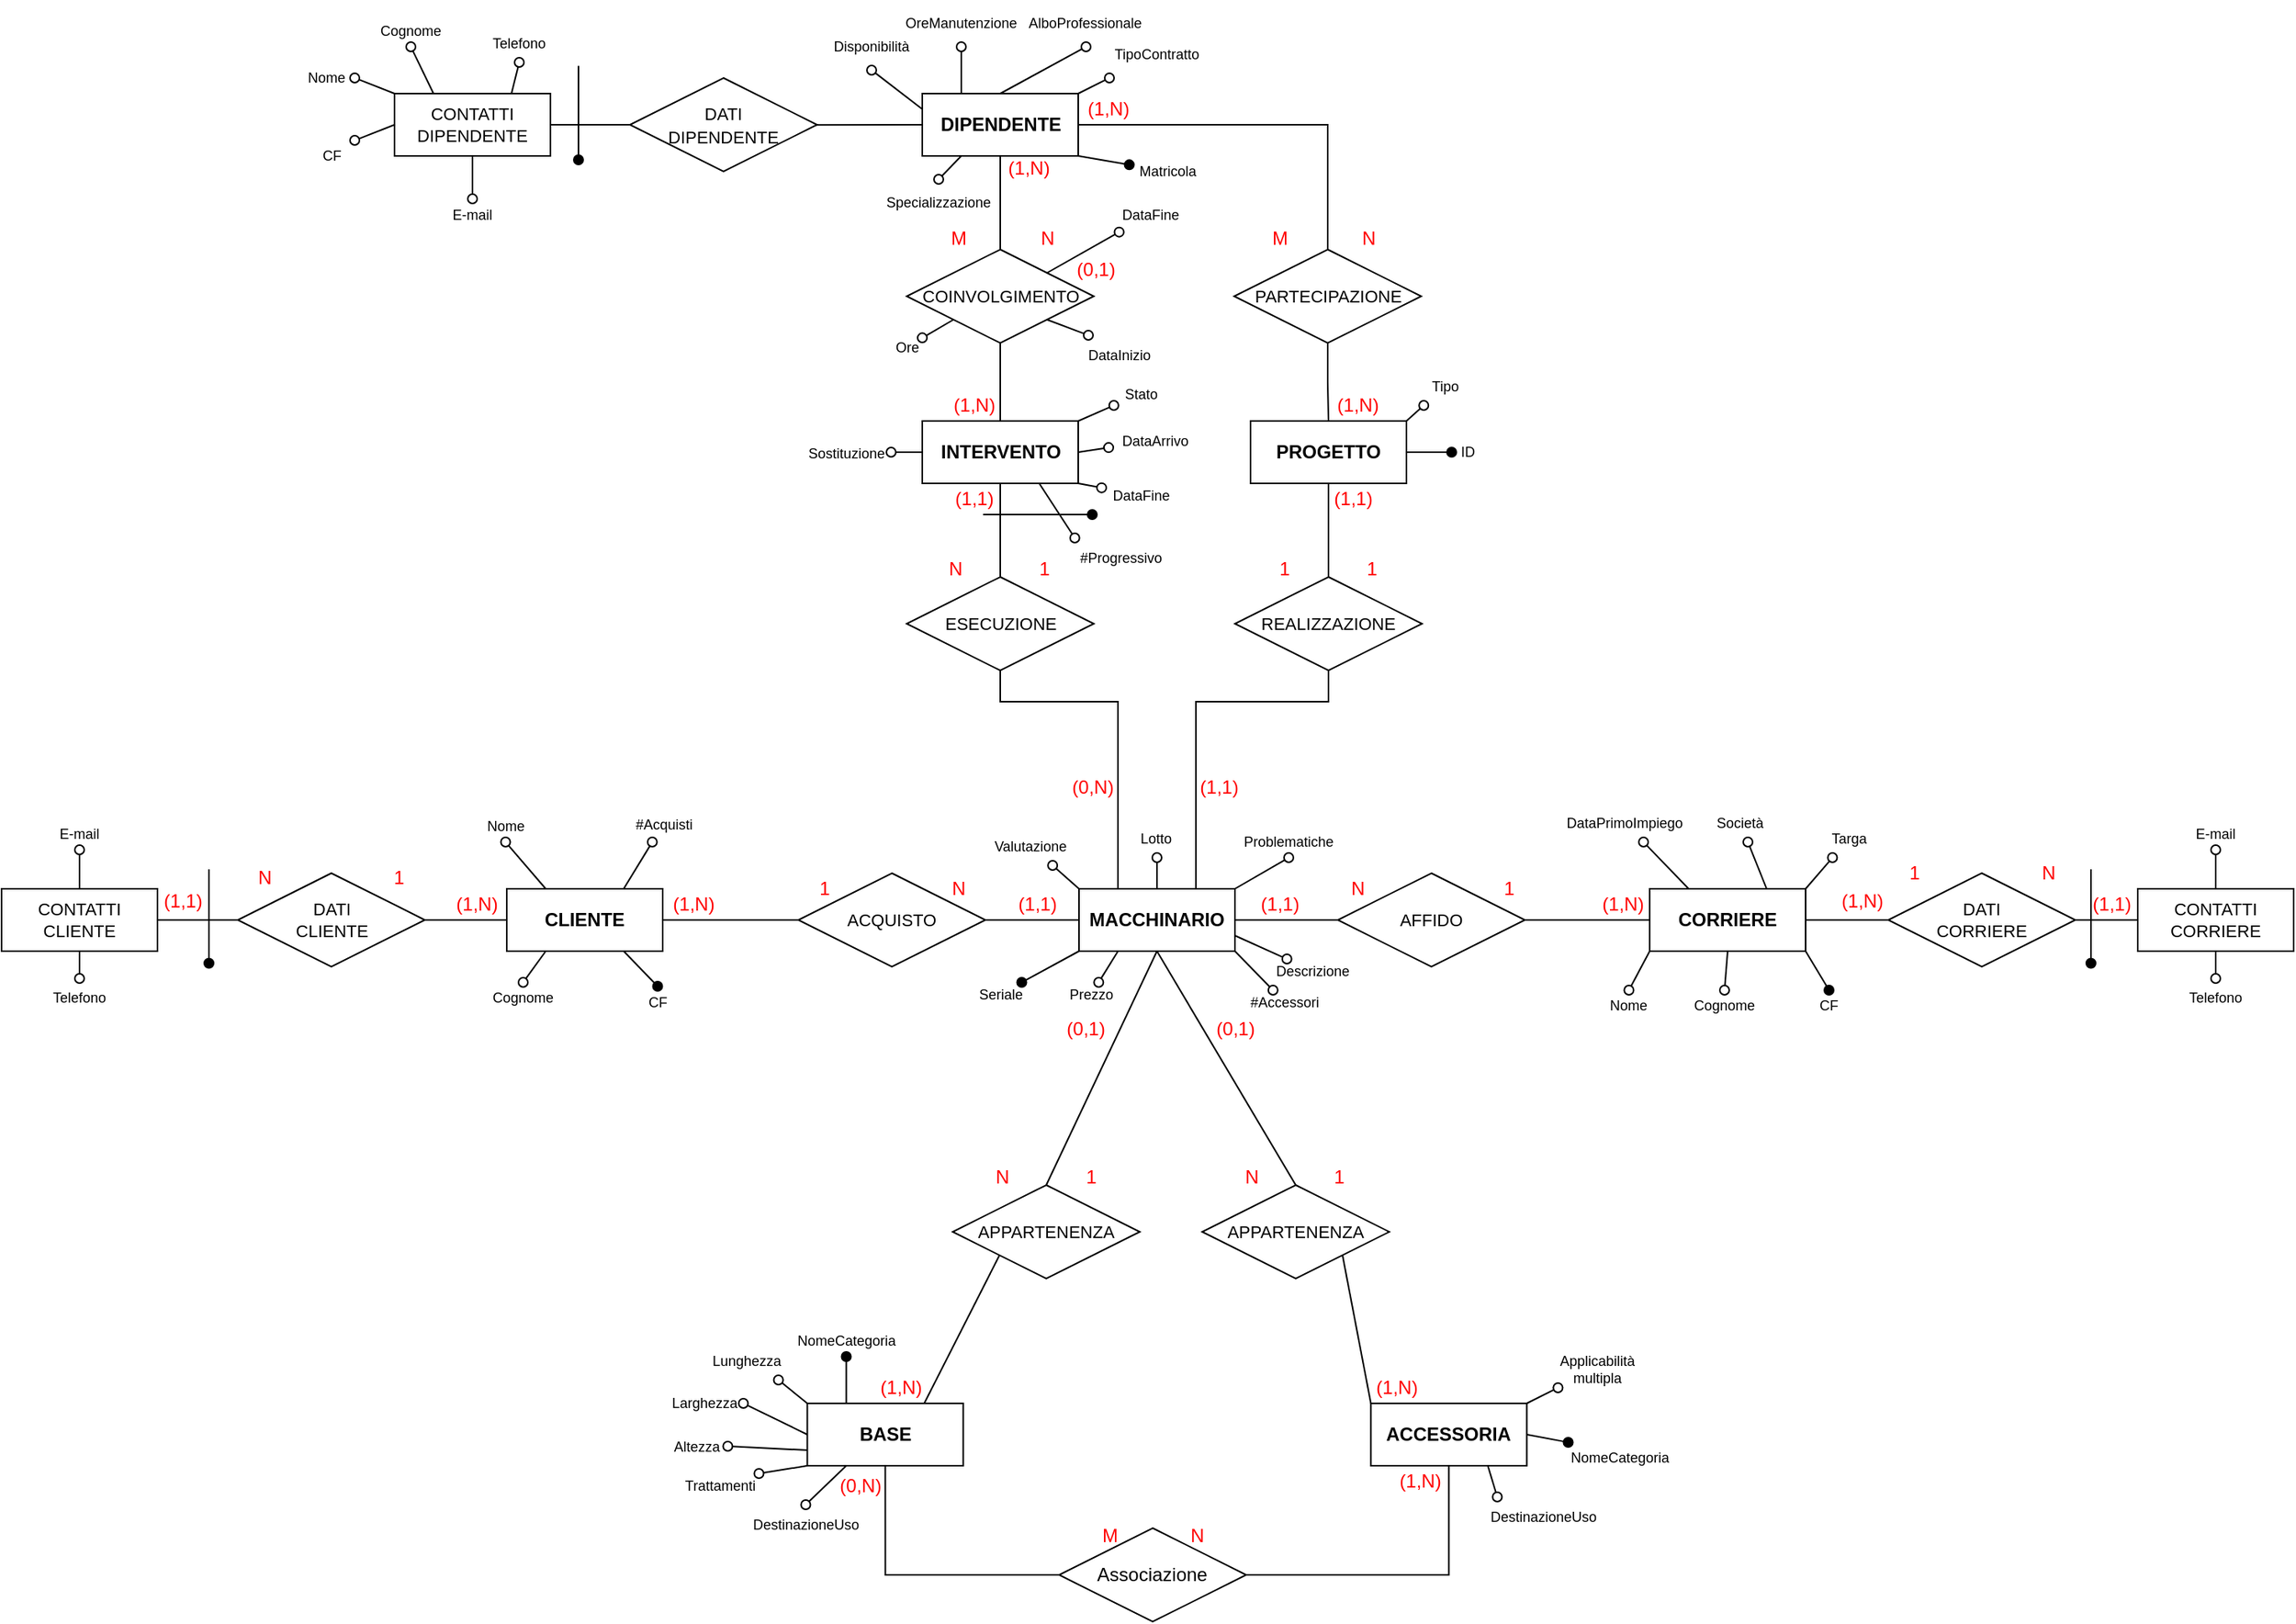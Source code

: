 <mxfile version="15.8.8" type="github"><diagram id="dsJ7s2vMgQMwFVYu8buw" name="Page-1"><mxGraphModel dx="1422" dy="762" grid="1" gridSize="10" guides="1" tooltips="1" connect="1" arrows="1" fold="1" page="1" pageScale="1" pageWidth="827" pageHeight="1169" math="0" shadow="0"><root><mxCell id="0"/><mxCell id="1" parent="0"/><mxCell id="uWJtjKGiHwzr4gWqTYHl-3" style="edgeStyle=orthogonalEdgeStyle;rounded=0;orthogonalLoop=1;jettySize=auto;html=1;exitX=1;exitY=0.5;exitDx=0;exitDy=0;entryX=0;entryY=0.5;entryDx=0;entryDy=0;endArrow=none;endFill=0;" parent="1" source="gx2fqg2UMWbFpVax5CwM-1" target="gx2fqg2UMWbFpVax5CwM-11" edge="1"><mxGeometry relative="1" as="geometry"/></mxCell><mxCell id="jzE8oIi-crpwVp-MOxEN-11" style="rounded=0;orthogonalLoop=1;jettySize=auto;html=1;exitX=0.75;exitY=0;exitDx=0;exitDy=0;fontColor=#000000;endArrow=oval;endFill=0;" parent="1" source="gx2fqg2UMWbFpVax5CwM-1" target="jzE8oIi-crpwVp-MOxEN-12" edge="1"><mxGeometry relative="1" as="geometry"><mxPoint x="463.952" y="650" as="targetPoint"/></mxGeometry></mxCell><mxCell id="VWWuzck4U35PcZzD3d7Q-43" style="edgeStyle=none;rounded=0;orthogonalLoop=1;jettySize=auto;html=1;exitX=0;exitY=0.5;exitDx=0;exitDy=0;entryX=1;entryY=0.5;entryDx=0;entryDy=0;fontSize=11;endArrow=none;endFill=0;" parent="1" source="gx2fqg2UMWbFpVax5CwM-1" target="VWWuzck4U35PcZzD3d7Q-42" edge="1"><mxGeometry relative="1" as="geometry"/></mxCell><mxCell id="VWWuzck4U35PcZzD3d7Q-49" style="edgeStyle=none;rounded=0;orthogonalLoop=1;jettySize=auto;html=1;exitX=0.25;exitY=0;exitDx=0;exitDy=0;entryX=0.5;entryY=1;entryDx=0;entryDy=0;fontSize=11;endArrow=oval;endFill=0;" parent="1" source="gx2fqg2UMWbFpVax5CwM-1" target="jzE8oIi-crpwVp-MOxEN-34" edge="1"><mxGeometry relative="1" as="geometry"/></mxCell><mxCell id="VWWuzck4U35PcZzD3d7Q-50" style="edgeStyle=none;rounded=0;orthogonalLoop=1;jettySize=auto;html=1;exitX=0.25;exitY=1;exitDx=0;exitDy=0;entryX=0.5;entryY=0;entryDx=0;entryDy=0;fontSize=11;endArrow=oval;endFill=0;" parent="1" source="gx2fqg2UMWbFpVax5CwM-1" target="jzE8oIi-crpwVp-MOxEN-37" edge="1"><mxGeometry relative="1" as="geometry"/></mxCell><mxCell id="VWWuzck4U35PcZzD3d7Q-51" style="edgeStyle=none;rounded=0;orthogonalLoop=1;jettySize=auto;html=1;exitX=0.75;exitY=1;exitDx=0;exitDy=0;entryX=0.5;entryY=0;entryDx=0;entryDy=0;fontSize=11;endArrow=oval;endFill=1;" parent="1" source="gx2fqg2UMWbFpVax5CwM-1" target="jzE8oIi-crpwVp-MOxEN-38" edge="1"><mxGeometry relative="1" as="geometry"/></mxCell><mxCell id="gx2fqg2UMWbFpVax5CwM-1" value="&lt;b&gt;CLIENTE&lt;/b&gt;" style="whiteSpace=wrap;html=1;align=center;fontColor=#000000;" parent="1" vertex="1"><mxGeometry x="414" y="690" width="100" height="40" as="geometry"/></mxCell><mxCell id="uWJtjKGiHwzr4gWqTYHl-6" style="edgeStyle=orthogonalEdgeStyle;rounded=0;orthogonalLoop=1;jettySize=auto;html=1;exitX=1;exitY=0.5;exitDx=0;exitDy=0;entryX=0;entryY=0.5;entryDx=0;entryDy=0;endArrow=none;endFill=0;" parent="1" source="gx2fqg2UMWbFpVax5CwM-2" target="gx2fqg2UMWbFpVax5CwM-18" edge="1"><mxGeometry relative="1" as="geometry"/></mxCell><mxCell id="uWJtjKGiHwzr4gWqTYHl-18" style="edgeStyle=orthogonalEdgeStyle;rounded=0;orthogonalLoop=1;jettySize=auto;html=1;exitX=0.25;exitY=0;exitDx=0;exitDy=0;entryX=0.5;entryY=1;entryDx=0;entryDy=0;endArrow=none;endFill=0;" parent="1" source="gx2fqg2UMWbFpVax5CwM-2" target="FtTrVJw0tq06EMOVsZJ_-155" edge="1"><mxGeometry relative="1" as="geometry"><Array as="points"><mxPoint x="806" y="570"/><mxPoint x="731" y="570"/></Array></mxGeometry></mxCell><mxCell id="uWJtjKGiHwzr4gWqTYHl-19" style="edgeStyle=orthogonalEdgeStyle;rounded=0;orthogonalLoop=1;jettySize=auto;html=1;exitX=0.75;exitY=0;exitDx=0;exitDy=0;entryX=0.5;entryY=1;entryDx=0;entryDy=0;endArrow=none;endFill=0;" parent="1" source="gx2fqg2UMWbFpVax5CwM-2" target="FtTrVJw0tq06EMOVsZJ_-159" edge="1"><mxGeometry relative="1" as="geometry"><Array as="points"><mxPoint x="856" y="570"/><mxPoint x="941" y="570"/></Array></mxGeometry></mxCell><mxCell id="uWJtjKGiHwzr4gWqTYHl-37" style="rounded=0;orthogonalLoop=1;jettySize=auto;html=1;exitX=1;exitY=0;exitDx=0;exitDy=0;fontSize=11;endArrow=oval;endFill=0;entryX=0.5;entryY=1;entryDx=0;entryDy=0;" parent="1" source="gx2fqg2UMWbFpVax5CwM-2" target="uWJtjKGiHwzr4gWqTYHl-38" edge="1"><mxGeometry relative="1" as="geometry"><mxPoint x="910" y="650" as="targetPoint"/></mxGeometry></mxCell><mxCell id="uWJtjKGiHwzr4gWqTYHl-89" style="edgeStyle=none;rounded=0;orthogonalLoop=1;jettySize=auto;html=1;exitX=0;exitY=0;exitDx=0;exitDy=0;fontSize=9;endArrow=oval;endFill=0;" parent="1" source="gx2fqg2UMWbFpVax5CwM-2" target="uWJtjKGiHwzr4gWqTYHl-90" edge="1"><mxGeometry relative="1" as="geometry"><mxPoint x="760" y="660" as="targetPoint"/></mxGeometry></mxCell><mxCell id="uWJtjKGiHwzr4gWqTYHl-91" style="edgeStyle=none;rounded=0;orthogonalLoop=1;jettySize=auto;html=1;exitX=0;exitY=1;exitDx=0;exitDy=0;fontSize=9;endArrow=oval;endFill=1;" parent="1" source="gx2fqg2UMWbFpVax5CwM-2" target="uWJtjKGiHwzr4gWqTYHl-92" edge="1"><mxGeometry relative="1" as="geometry"><mxPoint x="750" y="730" as="targetPoint"/></mxGeometry></mxCell><mxCell id="uWJtjKGiHwzr4gWqTYHl-93" style="edgeStyle=none;rounded=0;orthogonalLoop=1;jettySize=auto;html=1;exitX=0.25;exitY=1;exitDx=0;exitDy=0;fontSize=9;endArrow=oval;endFill=0;" parent="1" source="gx2fqg2UMWbFpVax5CwM-2" target="uWJtjKGiHwzr4gWqTYHl-94" edge="1"><mxGeometry relative="1" as="geometry"><mxPoint x="770" y="760" as="targetPoint"/></mxGeometry></mxCell><mxCell id="uWJtjKGiHwzr4gWqTYHl-95" style="edgeStyle=none;rounded=0;orthogonalLoop=1;jettySize=auto;html=1;exitX=1;exitY=1;exitDx=0;exitDy=0;fontSize=9;endArrow=oval;endFill=0;" parent="1" source="gx2fqg2UMWbFpVax5CwM-2" target="uWJtjKGiHwzr4gWqTYHl-96" edge="1"><mxGeometry relative="1" as="geometry"><mxPoint x="880" y="760" as="targetPoint"/></mxGeometry></mxCell><mxCell id="uWJtjKGiHwzr4gWqTYHl-97" style="edgeStyle=none;rounded=0;orthogonalLoop=1;jettySize=auto;html=1;exitX=1;exitY=0.75;exitDx=0;exitDy=0;fontSize=9;endArrow=oval;endFill=0;" parent="1" source="gx2fqg2UMWbFpVax5CwM-2" target="uWJtjKGiHwzr4gWqTYHl-98" edge="1"><mxGeometry relative="1" as="geometry"><mxPoint x="910" y="750" as="targetPoint"/></mxGeometry></mxCell><mxCell id="uWJtjKGiHwzr4gWqTYHl-115" style="edgeStyle=none;rounded=0;orthogonalLoop=1;jettySize=auto;html=1;exitX=0.5;exitY=0;exitDx=0;exitDy=0;fontSize=9;endArrow=oval;endFill=0;" parent="1" source="gx2fqg2UMWbFpVax5CwM-2" target="uWJtjKGiHwzr4gWqTYHl-116" edge="1"><mxGeometry relative="1" as="geometry"><mxPoint x="831.111" y="660" as="targetPoint"/></mxGeometry></mxCell><mxCell id="gx2fqg2UMWbFpVax5CwM-2" value="&lt;b&gt;MACCHINARIO&lt;/b&gt;" style="whiteSpace=wrap;html=1;align=center;" parent="1" vertex="1"><mxGeometry x="781" y="690" width="100" height="40" as="geometry"/></mxCell><mxCell id="uWJtjKGiHwzr4gWqTYHl-85" style="edgeStyle=none;rounded=0;orthogonalLoop=1;jettySize=auto;html=1;exitX=1;exitY=0;exitDx=0;exitDy=0;fontSize=9;endArrow=oval;endFill=0;" parent="1" source="gx2fqg2UMWbFpVax5CwM-5" target="uWJtjKGiHwzr4gWqTYHl-86" edge="1"><mxGeometry relative="1" as="geometry"><mxPoint x="1020" y="380.0" as="targetPoint"/></mxGeometry></mxCell><mxCell id="uWJtjKGiHwzr4gWqTYHl-87" style="edgeStyle=none;rounded=0;orthogonalLoop=1;jettySize=auto;html=1;exitX=1;exitY=0.5;exitDx=0;exitDy=0;fontSize=9;endArrow=oval;endFill=1;" parent="1" source="gx2fqg2UMWbFpVax5CwM-5" target="uWJtjKGiHwzr4gWqTYHl-88" edge="1"><mxGeometry relative="1" as="geometry"><mxPoint x="1020" y="409.944" as="targetPoint"/></mxGeometry></mxCell><mxCell id="gx2fqg2UMWbFpVax5CwM-5" value="&lt;b&gt;PROGETTO&lt;/b&gt;" style="whiteSpace=wrap;html=1;align=center;" parent="1" vertex="1"><mxGeometry x="891" y="390" width="100" height="40" as="geometry"/></mxCell><mxCell id="uWJtjKGiHwzr4gWqTYHl-26" style="edgeStyle=orthogonalEdgeStyle;rounded=0;orthogonalLoop=1;jettySize=auto;html=1;exitX=0.5;exitY=1;exitDx=0;exitDy=0;entryX=0.5;entryY=0;entryDx=0;entryDy=0;endArrow=none;endFill=0;" parent="1" source="gx2fqg2UMWbFpVax5CwM-6" target="FtTrVJw0tq06EMOVsZJ_-156" edge="1"><mxGeometry relative="1" as="geometry"/></mxCell><mxCell id="uWJtjKGiHwzr4gWqTYHl-31" style="edgeStyle=orthogonalEdgeStyle;rounded=0;orthogonalLoop=1;jettySize=auto;html=1;exitX=1;exitY=0.5;exitDx=0;exitDy=0;endArrow=none;endFill=0;" parent="1" source="gx2fqg2UMWbFpVax5CwM-6" target="gx2fqg2UMWbFpVax5CwM-17" edge="1"><mxGeometry relative="1" as="geometry"/></mxCell><mxCell id="uWJtjKGiHwzr4gWqTYHl-66" style="edgeStyle=none;rounded=0;orthogonalLoop=1;jettySize=auto;html=1;exitX=1;exitY=0;exitDx=0;exitDy=0;fontSize=9;endArrow=oval;endFill=0;" parent="1" source="gx2fqg2UMWbFpVax5CwM-6" target="uWJtjKGiHwzr4gWqTYHl-67" edge="1"><mxGeometry relative="1" as="geometry"><mxPoint x="810" y="160" as="targetPoint"/></mxGeometry></mxCell><mxCell id="rHscnQnr_pqCsqy7i4I7-1" style="rounded=0;orthogonalLoop=1;jettySize=auto;html=1;exitX=1;exitY=1;exitDx=0;exitDy=0;endArrow=oval;endFill=1;" parent="1" source="gx2fqg2UMWbFpVax5CwM-6" edge="1"><mxGeometry relative="1" as="geometry"><mxPoint x="770.75" y="215" as="targetPoint"/></mxGeometry></mxCell><mxCell id="rHscnQnr_pqCsqy7i4I7-5" style="rounded=0;sketch=0;orthogonalLoop=1;jettySize=auto;html=1;exitX=1;exitY=1;exitDx=0;exitDy=0;fontSize=9;endArrow=oval;endFill=1;" parent="1" source="gx2fqg2UMWbFpVax5CwM-6" target="rHscnQnr_pqCsqy7i4I7-6" edge="1"><mxGeometry relative="1" as="geometry"><mxPoint x="800" y="230" as="targetPoint"/></mxGeometry></mxCell><mxCell id="VWWuzck4U35PcZzD3d7Q-1" style="rounded=0;orthogonalLoop=1;jettySize=auto;html=1;exitX=0.5;exitY=0;exitDx=0;exitDy=0;entryX=0.5;entryY=1;entryDx=0;entryDy=0;endArrow=oval;endFill=0;" parent="1" source="gx2fqg2UMWbFpVax5CwM-6" target="uWJtjKGiHwzr4gWqTYHl-46" edge="1"><mxGeometry relative="1" as="geometry"/></mxCell><mxCell id="VWWuzck4U35PcZzD3d7Q-2" style="edgeStyle=none;rounded=0;orthogonalLoop=1;jettySize=auto;html=1;exitX=0.25;exitY=0;exitDx=0;exitDy=0;entryX=0.5;entryY=1;entryDx=0;entryDy=0;endArrow=oval;endFill=0;" parent="1" source="gx2fqg2UMWbFpVax5CwM-6" target="uWJtjKGiHwzr4gWqTYHl-44" edge="1"><mxGeometry relative="1" as="geometry"/></mxCell><mxCell id="VWWuzck4U35PcZzD3d7Q-3" style="edgeStyle=none;rounded=0;orthogonalLoop=1;jettySize=auto;html=1;exitX=0;exitY=0.25;exitDx=0;exitDy=0;entryX=0.5;entryY=1;entryDx=0;entryDy=0;endArrow=oval;endFill=0;" parent="1" source="gx2fqg2UMWbFpVax5CwM-6" target="uWJtjKGiHwzr4gWqTYHl-40" edge="1"><mxGeometry relative="1" as="geometry"/></mxCell><mxCell id="VWWuzck4U35PcZzD3d7Q-6" style="edgeStyle=none;rounded=0;orthogonalLoop=1;jettySize=auto;html=1;exitX=0;exitY=0.5;exitDx=0;exitDy=0;entryX=0.975;entryY=0.503;entryDx=0;entryDy=0;entryPerimeter=0;fontSize=11;endArrow=none;endFill=0;" parent="1" source="gx2fqg2UMWbFpVax5CwM-6" target="VWWuzck4U35PcZzD3d7Q-5" edge="1"><mxGeometry relative="1" as="geometry"/></mxCell><mxCell id="VWWuzck4U35PcZzD3d7Q-8" style="edgeStyle=none;rounded=0;orthogonalLoop=1;jettySize=auto;html=1;exitX=0.25;exitY=1;exitDx=0;exitDy=0;entryX=0.5;entryY=0;entryDx=0;entryDy=0;fontSize=11;endArrow=oval;endFill=0;" parent="1" source="gx2fqg2UMWbFpVax5CwM-6" target="uWJtjKGiHwzr4gWqTYHl-48" edge="1"><mxGeometry relative="1" as="geometry"/></mxCell><mxCell id="gx2fqg2UMWbFpVax5CwM-6" value="&lt;b&gt;DIPENDENTE&lt;/b&gt;" style="whiteSpace=wrap;html=1;align=center;" parent="1" vertex="1"><mxGeometry x="680.5" y="180" width="100" height="40" as="geometry"/></mxCell><mxCell id="uWJtjKGiHwzr4gWqTYHl-77" style="edgeStyle=none;rounded=0;orthogonalLoop=1;jettySize=auto;html=1;exitX=0.75;exitY=1;exitDx=0;exitDy=0;fontSize=9;endArrow=oval;endFill=0;entryX=0;entryY=0;entryDx=0;entryDy=0;" parent="1" source="gx2fqg2UMWbFpVax5CwM-9" target="uWJtjKGiHwzr4gWqTYHl-78" edge="1"><mxGeometry relative="1" as="geometry"><mxPoint x="770" y="460" as="targetPoint"/></mxGeometry></mxCell><mxCell id="uWJtjKGiHwzr4gWqTYHl-79" style="edgeStyle=none;rounded=0;orthogonalLoop=1;jettySize=auto;html=1;exitX=1;exitY=0;exitDx=0;exitDy=0;fontSize=9;endArrow=oval;endFill=0;" parent="1" source="gx2fqg2UMWbFpVax5CwM-9" target="uWJtjKGiHwzr4gWqTYHl-80" edge="1"><mxGeometry relative="1" as="geometry"><mxPoint x="820" y="380.0" as="targetPoint"/></mxGeometry></mxCell><mxCell id="uWJtjKGiHwzr4gWqTYHl-81" style="edgeStyle=none;rounded=0;orthogonalLoop=1;jettySize=auto;html=1;exitX=1;exitY=0.5;exitDx=0;exitDy=0;fontSize=9;endArrow=oval;endFill=0;" parent="1" source="gx2fqg2UMWbFpVax5CwM-9" target="uWJtjKGiHwzr4gWqTYHl-82" edge="1"><mxGeometry relative="1" as="geometry"><mxPoint x="800" y="409.944" as="targetPoint"/></mxGeometry></mxCell><mxCell id="uWJtjKGiHwzr4gWqTYHl-83" style="edgeStyle=none;rounded=0;orthogonalLoop=1;jettySize=auto;html=1;exitX=1;exitY=1;exitDx=0;exitDy=0;fontSize=9;endArrow=oval;endFill=0;" parent="1" source="gx2fqg2UMWbFpVax5CwM-9" target="uWJtjKGiHwzr4gWqTYHl-84" edge="1"><mxGeometry relative="1" as="geometry"><mxPoint x="800" y="440.0" as="targetPoint"/></mxGeometry></mxCell><mxCell id="izS-Pc84o4L70vQIA0t2-1" style="edgeStyle=orthogonalEdgeStyle;rounded=0;orthogonalLoop=1;jettySize=auto;html=1;exitX=0;exitY=0.5;exitDx=0;exitDy=0;endArrow=oval;endFill=0;entryX=1;entryY=0.5;entryDx=0;entryDy=0;" parent="1" source="gx2fqg2UMWbFpVax5CwM-9" target="izS-Pc84o4L70vQIA0t2-4" edge="1"><mxGeometry relative="1" as="geometry"><mxPoint x="630" y="395" as="targetPoint"/></mxGeometry></mxCell><mxCell id="gx2fqg2UMWbFpVax5CwM-9" value="&lt;b&gt;INTERVENTO&lt;/b&gt;" style="whiteSpace=wrap;html=1;align=center;" parent="1" vertex="1"><mxGeometry x="680.5" y="390" width="100" height="40" as="geometry"/></mxCell><mxCell id="jzE8oIi-crpwVp-MOxEN-13" style="edgeStyle=none;rounded=0;orthogonalLoop=1;jettySize=auto;html=1;exitX=0.25;exitY=0;exitDx=0;exitDy=0;fontSize=9;fontColor=#000000;endArrow=oval;endFill=0;" parent="1" source="gx2fqg2UMWbFpVax5CwM-10" target="jzE8oIi-crpwVp-MOxEN-31" edge="1"><mxGeometry relative="1" as="geometry"><mxPoint x="1171.944" y="650" as="targetPoint"/></mxGeometry></mxCell><mxCell id="jzE8oIi-crpwVp-MOxEN-14" style="edgeStyle=none;rounded=0;orthogonalLoop=1;jettySize=auto;html=1;exitX=0.75;exitY=0;exitDx=0;exitDy=0;fontSize=9;fontColor=#000000;endArrow=oval;endFill=0;" parent="1" source="gx2fqg2UMWbFpVax5CwM-10" target="jzE8oIi-crpwVp-MOxEN-32" edge="1"><mxGeometry relative="1" as="geometry"><mxPoint x="1240" y="660" as="targetPoint"/></mxGeometry></mxCell><mxCell id="jzE8oIi-crpwVp-MOxEN-15" style="edgeStyle=none;rounded=0;orthogonalLoop=1;jettySize=auto;html=1;exitX=1;exitY=0;exitDx=0;exitDy=0;fontSize=9;fontColor=#000000;endArrow=oval;endFill=0;" parent="1" source="gx2fqg2UMWbFpVax5CwM-10" target="jzE8oIi-crpwVp-MOxEN-33" edge="1"><mxGeometry relative="1" as="geometry"><mxPoint x="1280" y="670" as="targetPoint"/></mxGeometry></mxCell><mxCell id="VWWuzck4U35PcZzD3d7Q-80" style="edgeStyle=none;rounded=0;orthogonalLoop=1;jettySize=auto;html=1;exitX=1;exitY=0.5;exitDx=0;exitDy=0;entryX=0;entryY=0.5;entryDx=0;entryDy=0;fontSize=11;endArrow=none;endFill=0;" parent="1" source="gx2fqg2UMWbFpVax5CwM-10" target="VWWuzck4U35PcZzD3d7Q-70" edge="1"><mxGeometry relative="1" as="geometry"/></mxCell><mxCell id="VWWuzck4U35PcZzD3d7Q-81" style="edgeStyle=none;rounded=0;orthogonalLoop=1;jettySize=auto;html=1;exitX=1;exitY=1;exitDx=0;exitDy=0;entryX=0.5;entryY=0;entryDx=0;entryDy=0;fontSize=11;endArrow=oval;endFill=1;" parent="1" source="gx2fqg2UMWbFpVax5CwM-10" target="jzE8oIi-crpwVp-MOxEN-41" edge="1"><mxGeometry relative="1" as="geometry"/></mxCell><mxCell id="VWWuzck4U35PcZzD3d7Q-82" style="edgeStyle=none;rounded=0;orthogonalLoop=1;jettySize=auto;html=1;exitX=0.5;exitY=1;exitDx=0;exitDy=0;entryX=0.5;entryY=0;entryDx=0;entryDy=0;fontSize=11;endArrow=oval;endFill=0;" parent="1" source="gx2fqg2UMWbFpVax5CwM-10" target="jzE8oIi-crpwVp-MOxEN-40" edge="1"><mxGeometry relative="1" as="geometry"/></mxCell><mxCell id="VWWuzck4U35PcZzD3d7Q-83" style="edgeStyle=none;rounded=0;orthogonalLoop=1;jettySize=auto;html=1;exitX=0;exitY=1;exitDx=0;exitDy=0;entryX=0.5;entryY=0;entryDx=0;entryDy=0;fontSize=11;endArrow=oval;endFill=0;" parent="1" source="gx2fqg2UMWbFpVax5CwM-10" target="jzE8oIi-crpwVp-MOxEN-39" edge="1"><mxGeometry relative="1" as="geometry"/></mxCell><mxCell id="gx2fqg2UMWbFpVax5CwM-10" value="&lt;b&gt;CORRIERE&lt;/b&gt;" style="whiteSpace=wrap;html=1;align=center;fontColor=#000000;" parent="1" vertex="1"><mxGeometry x="1147" y="690" width="100" height="40" as="geometry"/></mxCell><mxCell id="uWJtjKGiHwzr4gWqTYHl-4" style="edgeStyle=orthogonalEdgeStyle;rounded=0;orthogonalLoop=1;jettySize=auto;html=1;exitX=1;exitY=0.5;exitDx=0;exitDy=0;endArrow=none;endFill=0;" parent="1" source="gx2fqg2UMWbFpVax5CwM-11" target="gx2fqg2UMWbFpVax5CwM-2" edge="1"><mxGeometry relative="1" as="geometry"/></mxCell><mxCell id="gx2fqg2UMWbFpVax5CwM-11" value="&lt;font style=&quot;font-size: 11px&quot;&gt;ACQUISTO&lt;/font&gt;" style="shape=rhombus;perimeter=rhombusPerimeter;whiteSpace=wrap;html=1;align=center;" parent="1" vertex="1"><mxGeometry x="601" y="680" width="120" height="60" as="geometry"/></mxCell><mxCell id="VWWuzck4U35PcZzD3d7Q-25" style="edgeStyle=none;rounded=0;orthogonalLoop=1;jettySize=auto;html=1;exitX=0.5;exitY=0;exitDx=0;exitDy=0;entryX=0.5;entryY=1;entryDx=0;entryDy=0;fontSize=11;endArrow=none;endFill=0;" parent="1" source="gx2fqg2UMWbFpVax5CwM-14" target="gx2fqg2UMWbFpVax5CwM-2" edge="1"><mxGeometry relative="1" as="geometry"/></mxCell><mxCell id="gx2fqg2UMWbFpVax5CwM-14" value="&lt;font style=&quot;font-size: 11px&quot;&gt;APPARTENENZA&lt;/font&gt;" style="shape=rhombus;perimeter=rhombusPerimeter;whiteSpace=wrap;html=1;align=center;" parent="1" vertex="1"><mxGeometry x="700" y="880" width="120" height="60" as="geometry"/></mxCell><mxCell id="uWJtjKGiHwzr4gWqTYHl-30" style="edgeStyle=orthogonalEdgeStyle;rounded=0;orthogonalLoop=1;jettySize=auto;html=1;exitX=0.5;exitY=1;exitDx=0;exitDy=0;entryX=0.5;entryY=0;entryDx=0;entryDy=0;endArrow=none;endFill=0;" parent="1" source="gx2fqg2UMWbFpVax5CwM-17" target="gx2fqg2UMWbFpVax5CwM-5" edge="1"><mxGeometry relative="1" as="geometry"/></mxCell><mxCell id="gx2fqg2UMWbFpVax5CwM-17" value="&lt;font style=&quot;font-size: 11px&quot;&gt;PARTECIPAZIONE&lt;/font&gt;" style="shape=rhombus;perimeter=rhombusPerimeter;whiteSpace=wrap;html=1;align=center;" parent="1" vertex="1"><mxGeometry x="880.5" y="280" width="120" height="60" as="geometry"/></mxCell><mxCell id="uWJtjKGiHwzr4gWqTYHl-7" style="edgeStyle=orthogonalEdgeStyle;rounded=0;orthogonalLoop=1;jettySize=auto;html=1;exitX=1;exitY=0.5;exitDx=0;exitDy=0;entryX=0;entryY=0.5;entryDx=0;entryDy=0;endArrow=none;endFill=0;fontColor=#000000;" parent="1" source="gx2fqg2UMWbFpVax5CwM-18" target="gx2fqg2UMWbFpVax5CwM-10" edge="1"><mxGeometry relative="1" as="geometry"/></mxCell><mxCell id="gx2fqg2UMWbFpVax5CwM-18" value="&lt;font style=&quot;font-size: 11px&quot;&gt;AFFIDO&lt;/font&gt;" style="shape=rhombus;perimeter=rhombusPerimeter;whiteSpace=wrap;html=1;align=center;" parent="1" vertex="1"><mxGeometry x="947" y="680" width="120" height="60" as="geometry"/></mxCell><mxCell id="uWJtjKGiHwzr4gWqTYHl-20" style="edgeStyle=orthogonalEdgeStyle;rounded=0;orthogonalLoop=1;jettySize=auto;html=1;exitX=0.5;exitY=0;exitDx=0;exitDy=0;entryX=0.5;entryY=1;entryDx=0;entryDy=0;endArrow=none;endFill=0;" parent="1" source="FtTrVJw0tq06EMOVsZJ_-155" target="gx2fqg2UMWbFpVax5CwM-9" edge="1"><mxGeometry relative="1" as="geometry"/></mxCell><mxCell id="FtTrVJw0tq06EMOVsZJ_-155" value="&lt;font style=&quot;font-size: 11px&quot;&gt;ESECUZIONE&lt;/font&gt;" style="shape=rhombus;perimeter=rhombusPerimeter;whiteSpace=wrap;html=1;align=center;" parent="1" vertex="1"><mxGeometry x="670.5" y="490" width="120" height="60" as="geometry"/></mxCell><mxCell id="uWJtjKGiHwzr4gWqTYHl-25" style="edgeStyle=orthogonalEdgeStyle;rounded=0;orthogonalLoop=1;jettySize=auto;html=1;exitX=0.5;exitY=1;exitDx=0;exitDy=0;entryX=0.5;entryY=0;entryDx=0;entryDy=0;endArrow=none;endFill=0;" parent="1" source="FtTrVJw0tq06EMOVsZJ_-156" target="gx2fqg2UMWbFpVax5CwM-9" edge="1"><mxGeometry relative="1" as="geometry"/></mxCell><mxCell id="uWJtjKGiHwzr4gWqTYHl-73" style="edgeStyle=none;rounded=0;orthogonalLoop=1;jettySize=auto;html=1;exitX=1;exitY=0;exitDx=0;exitDy=0;fontSize=9;endArrow=oval;endFill=0;" parent="1" source="FtTrVJw0tq06EMOVsZJ_-156" target="uWJtjKGiHwzr4gWqTYHl-74" edge="1"><mxGeometry relative="1" as="geometry"><mxPoint x="770" y="270" as="targetPoint"/></mxGeometry></mxCell><mxCell id="uWJtjKGiHwzr4gWqTYHl-75" style="edgeStyle=none;rounded=0;orthogonalLoop=1;jettySize=auto;html=1;exitX=0;exitY=1;exitDx=0;exitDy=0;fontSize=9;endArrow=oval;endFill=0;" parent="1" source="FtTrVJw0tq06EMOVsZJ_-156" target="uWJtjKGiHwzr4gWqTYHl-76" edge="1"><mxGeometry relative="1" as="geometry"><mxPoint x="680" y="350" as="targetPoint"/></mxGeometry></mxCell><mxCell id="VWWuzck4U35PcZzD3d7Q-7" style="edgeStyle=none;rounded=0;orthogonalLoop=1;jettySize=auto;html=1;exitX=1;exitY=1;exitDx=0;exitDy=0;entryX=0;entryY=0;entryDx=0;entryDy=0;fontSize=11;endArrow=oval;endFill=0;" parent="1" source="FtTrVJw0tq06EMOVsZJ_-156" target="uWJtjKGiHwzr4gWqTYHl-72" edge="1"><mxGeometry relative="1" as="geometry"/></mxCell><mxCell id="FtTrVJw0tq06EMOVsZJ_-156" value="&lt;font style=&quot;font-size: 11px&quot;&gt;COINVOLGIMENTO&lt;/font&gt;" style="shape=rhombus;perimeter=rhombusPerimeter;whiteSpace=wrap;html=1;align=center;" parent="1" vertex="1"><mxGeometry x="670.5" y="280" width="120" height="60" as="geometry"/></mxCell><mxCell id="uWJtjKGiHwzr4gWqTYHl-21" style="edgeStyle=orthogonalEdgeStyle;rounded=0;orthogonalLoop=1;jettySize=auto;html=1;exitX=0.5;exitY=0;exitDx=0;exitDy=0;entryX=0.5;entryY=1;entryDx=0;entryDy=0;endArrow=none;endFill=0;" parent="1" source="FtTrVJw0tq06EMOVsZJ_-159" target="gx2fqg2UMWbFpVax5CwM-5" edge="1"><mxGeometry relative="1" as="geometry"/></mxCell><mxCell id="FtTrVJw0tq06EMOVsZJ_-159" value="&lt;font style=&quot;font-size: 11px&quot;&gt;REALIZZAZIONE&lt;/font&gt;" style="shape=rhombus;perimeter=rhombusPerimeter;whiteSpace=wrap;html=1;align=center;" parent="1" vertex="1"><mxGeometry x="881" y="490" width="120" height="60" as="geometry"/></mxCell><mxCell id="L8EaPlabEkE5flBV4axa-6" style="edgeStyle=orthogonalEdgeStyle;rounded=0;orthogonalLoop=1;jettySize=auto;html=1;exitX=0.5;exitY=1;exitDx=0;exitDy=0;endArrow=none;endFill=0;entryX=0;entryY=0.5;entryDx=0;entryDy=0;" parent="1" source="FtTrVJw0tq06EMOVsZJ_-160" target="L8EaPlabEkE5flBV4axa-4" edge="1"><mxGeometry relative="1" as="geometry"><mxPoint x="729.036" y="1140" as="targetPoint"/></mxGeometry></mxCell><mxCell id="VWWuzck4U35PcZzD3d7Q-27" style="edgeStyle=none;rounded=0;orthogonalLoop=1;jettySize=auto;html=1;exitX=0.75;exitY=0;exitDx=0;exitDy=0;entryX=0;entryY=1;entryDx=0;entryDy=0;fontSize=11;endArrow=none;endFill=0;" parent="1" source="FtTrVJw0tq06EMOVsZJ_-160" target="gx2fqg2UMWbFpVax5CwM-14" edge="1"><mxGeometry relative="1" as="geometry"/></mxCell><mxCell id="VWWuzck4U35PcZzD3d7Q-29" style="edgeStyle=none;rounded=0;orthogonalLoop=1;jettySize=auto;html=1;exitX=0.25;exitY=1;exitDx=0;exitDy=0;entryX=0.5;entryY=0;entryDx=0;entryDy=0;fontSize=11;endArrow=oval;endFill=0;" parent="1" source="FtTrVJw0tq06EMOVsZJ_-160" target="uWJtjKGiHwzr4gWqTYHl-102" edge="1"><mxGeometry relative="1" as="geometry"/></mxCell><mxCell id="VWWuzck4U35PcZzD3d7Q-30" style="edgeStyle=none;rounded=0;orthogonalLoop=1;jettySize=auto;html=1;exitX=0;exitY=1;exitDx=0;exitDy=0;entryX=1;entryY=0;entryDx=0;entryDy=0;fontSize=11;endArrow=oval;endFill=0;" parent="1" source="FtTrVJw0tq06EMOVsZJ_-160" target="uWJtjKGiHwzr4gWqTYHl-112" edge="1"><mxGeometry relative="1" as="geometry"/></mxCell><mxCell id="VWWuzck4U35PcZzD3d7Q-31" style="edgeStyle=none;rounded=0;orthogonalLoop=1;jettySize=auto;html=1;exitX=0;exitY=0.75;exitDx=0;exitDy=0;entryX=1;entryY=0.5;entryDx=0;entryDy=0;fontSize=11;endArrow=oval;endFill=0;" parent="1" source="FtTrVJw0tq06EMOVsZJ_-160" target="uWJtjKGiHwzr4gWqTYHl-110" edge="1"><mxGeometry relative="1" as="geometry"/></mxCell><mxCell id="VWWuzck4U35PcZzD3d7Q-32" style="edgeStyle=none;rounded=0;orthogonalLoop=1;jettySize=auto;html=1;exitX=0;exitY=0.5;exitDx=0;exitDy=0;entryX=1;entryY=0.5;entryDx=0;entryDy=0;fontSize=11;endArrow=oval;endFill=0;" parent="1" source="FtTrVJw0tq06EMOVsZJ_-160" target="uWJtjKGiHwzr4gWqTYHl-109" edge="1"><mxGeometry relative="1" as="geometry"/></mxCell><mxCell id="VWWuzck4U35PcZzD3d7Q-33" style="edgeStyle=none;rounded=0;orthogonalLoop=1;jettySize=auto;html=1;exitX=0;exitY=0;exitDx=0;exitDy=0;entryX=1;entryY=1;entryDx=0;entryDy=0;fontSize=11;endArrow=oval;endFill=0;" parent="1" source="FtTrVJw0tq06EMOVsZJ_-160" target="uWJtjKGiHwzr4gWqTYHl-108" edge="1"><mxGeometry relative="1" as="geometry"/></mxCell><mxCell id="VWWuzck4U35PcZzD3d7Q-34" style="edgeStyle=none;rounded=0;orthogonalLoop=1;jettySize=auto;html=1;exitX=0.25;exitY=0;exitDx=0;exitDy=0;entryX=0.5;entryY=1;entryDx=0;entryDy=0;fontSize=11;endArrow=oval;endFill=1;" parent="1" source="FtTrVJw0tq06EMOVsZJ_-160" target="uWJtjKGiHwzr4gWqTYHl-100" edge="1"><mxGeometry relative="1" as="geometry"/></mxCell><mxCell id="FtTrVJw0tq06EMOVsZJ_-160" value="&lt;b&gt;BASE&lt;/b&gt;" style="whiteSpace=wrap;html=1;align=center;" parent="1" vertex="1"><mxGeometry x="606.75" y="1020" width="100" height="40" as="geometry"/></mxCell><mxCell id="uWJtjKGiHwzr4gWqTYHl-113" style="edgeStyle=none;rounded=0;orthogonalLoop=1;jettySize=auto;html=1;exitX=1;exitY=0;exitDx=0;exitDy=0;fontSize=9;endArrow=oval;endFill=0;" parent="1" source="FtTrVJw0tq06EMOVsZJ_-161" target="uWJtjKGiHwzr4gWqTYHl-114" edge="1"><mxGeometry relative="1" as="geometry"><mxPoint x="1097.19" y="1000" as="targetPoint"/></mxGeometry></mxCell><mxCell id="VWWuzck4U35PcZzD3d7Q-28" style="edgeStyle=none;rounded=0;orthogonalLoop=1;jettySize=auto;html=1;exitX=0;exitY=0;exitDx=0;exitDy=0;entryX=1;entryY=1;entryDx=0;entryDy=0;fontSize=11;endArrow=none;endFill=0;" parent="1" source="FtTrVJw0tq06EMOVsZJ_-161" target="VWWuzck4U35PcZzD3d7Q-24" edge="1"><mxGeometry relative="1" as="geometry"/></mxCell><mxCell id="VWWuzck4U35PcZzD3d7Q-35" style="edgeStyle=none;rounded=0;orthogonalLoop=1;jettySize=auto;html=1;exitX=0.75;exitY=1;exitDx=0;exitDy=0;entryX=0;entryY=0;entryDx=0;entryDy=0;fontSize=11;endArrow=oval;endFill=0;" parent="1" source="FtTrVJw0tq06EMOVsZJ_-161" target="VWWuzck4U35PcZzD3d7Q-23" edge="1"><mxGeometry relative="1" as="geometry"/></mxCell><mxCell id="VWWuzck4U35PcZzD3d7Q-36" style="edgeStyle=none;rounded=0;orthogonalLoop=1;jettySize=auto;html=1;exitX=1;exitY=0.5;exitDx=0;exitDy=0;entryX=0;entryY=0;entryDx=0;entryDy=0;fontSize=11;endArrow=oval;endFill=1;" parent="1" source="FtTrVJw0tq06EMOVsZJ_-161" target="VWWuzck4U35PcZzD3d7Q-22" edge="1"><mxGeometry relative="1" as="geometry"/></mxCell><mxCell id="FtTrVJw0tq06EMOVsZJ_-161" value="&lt;b&gt;ACCESSORIA&lt;/b&gt;" style="whiteSpace=wrap;html=1;align=center;" parent="1" vertex="1"><mxGeometry x="968.19" y="1020" width="100" height="40" as="geometry"/></mxCell><mxCell id="uWJtjKGiHwzr4gWqTYHl-38" value="Problematiche" style="text;html=1;strokeColor=none;fillColor=none;align=center;verticalAlign=middle;whiteSpace=wrap;rounded=0;fontSize=9;" parent="1" vertex="1"><mxGeometry x="890" y="650" width="51" height="20" as="geometry"/></mxCell><mxCell id="uWJtjKGiHwzr4gWqTYHl-40" value="Disponibilità" style="text;html=1;strokeColor=none;fillColor=none;align=center;verticalAlign=middle;whiteSpace=wrap;rounded=0;fontSize=9;" parent="1" vertex="1"><mxGeometry x="618" y="135" width="60" height="30" as="geometry"/></mxCell><mxCell id="uWJtjKGiHwzr4gWqTYHl-44" value="OreManutenzione" style="text;html=1;strokeColor=none;fillColor=none;align=center;verticalAlign=middle;whiteSpace=wrap;rounded=0;fontSize=9;" parent="1" vertex="1"><mxGeometry x="661" y="120" width="89" height="30" as="geometry"/></mxCell><mxCell id="uWJtjKGiHwzr4gWqTYHl-46" value="AlboProfessionale" style="text;html=1;strokeColor=none;fillColor=none;align=center;verticalAlign=middle;whiteSpace=wrap;rounded=0;fontSize=9;" parent="1" vertex="1"><mxGeometry x="755.496" y="120" width="60" height="30" as="geometry"/></mxCell><mxCell id="uWJtjKGiHwzr4gWqTYHl-48" value="Specializzazione" style="text;html=1;strokeColor=none;fillColor=none;align=center;verticalAlign=middle;whiteSpace=wrap;rounded=0;fontSize=9;" parent="1" vertex="1"><mxGeometry x="661" y="235" width="60" height="30" as="geometry"/></mxCell><mxCell id="uWJtjKGiHwzr4gWqTYHl-61" value="Nome" style="text;html=1;strokeColor=none;fillColor=none;align=center;verticalAlign=middle;whiteSpace=wrap;rounded=0;fontSize=9;" parent="1" vertex="1"><mxGeometry x="280" y="160" width="36.5" height="20" as="geometry"/></mxCell><mxCell id="uWJtjKGiHwzr4gWqTYHl-62" value="Cognome" style="text;html=1;strokeColor=none;fillColor=none;align=center;verticalAlign=middle;whiteSpace=wrap;rounded=0;fontSize=9;" parent="1" vertex="1"><mxGeometry x="330" y="130" width="45" height="20" as="geometry"/></mxCell><mxCell id="uWJtjKGiHwzr4gWqTYHl-63" value="CF" style="text;html=1;strokeColor=none;fillColor=none;align=center;verticalAlign=middle;whiteSpace=wrap;rounded=0;fontSize=9;" parent="1" vertex="1"><mxGeometry x="286.5" y="210" width="30" height="20" as="geometry"/></mxCell><mxCell id="uWJtjKGiHwzr4gWqTYHl-64" value="Telefono" style="text;html=1;strokeColor=none;fillColor=none;align=center;verticalAlign=middle;whiteSpace=wrap;rounded=0;fontSize=9;" parent="1" vertex="1"><mxGeometry x="402.02" y="135" width="40" height="25" as="geometry"/></mxCell><mxCell id="uWJtjKGiHwzr4gWqTYHl-65" value="E-mail" style="text;html=1;strokeColor=none;fillColor=none;align=center;verticalAlign=middle;whiteSpace=wrap;rounded=0;fontSize=9;" parent="1" vertex="1"><mxGeometry x="372.02" y="247.5" width="40" height="20" as="geometry"/></mxCell><mxCell id="uWJtjKGiHwzr4gWqTYHl-67" value="TipoContratto" style="text;html=1;strokeColor=none;fillColor=none;align=center;verticalAlign=middle;whiteSpace=wrap;rounded=0;fontSize=9;" parent="1" vertex="1"><mxGeometry x="800.5" y="140" width="60" height="30" as="geometry"/></mxCell><mxCell id="uWJtjKGiHwzr4gWqTYHl-68" style="edgeStyle=none;rounded=0;orthogonalLoop=1;jettySize=auto;html=1;exitX=0;exitY=1;exitDx=0;exitDy=0;fontSize=9;endArrow=oval;endFill=0;" parent="1" source="FtTrVJw0tq06EMOVsZJ_-156" target="FtTrVJw0tq06EMOVsZJ_-156" edge="1"><mxGeometry relative="1" as="geometry"/></mxCell><mxCell id="uWJtjKGiHwzr4gWqTYHl-70" style="edgeStyle=none;rounded=0;orthogonalLoop=1;jettySize=auto;html=1;exitX=0;exitY=0;exitDx=0;exitDy=0;fontSize=9;endArrow=oval;endFill=0;" parent="1" source="FtTrVJw0tq06EMOVsZJ_-156" target="FtTrVJw0tq06EMOVsZJ_-156" edge="1"><mxGeometry relative="1" as="geometry"/></mxCell><mxCell id="uWJtjKGiHwzr4gWqTYHl-72" value="DataInizio" style="text;html=1;strokeColor=none;fillColor=none;align=center;verticalAlign=middle;whiteSpace=wrap;rounded=0;fontSize=9;" parent="1" vertex="1"><mxGeometry x="787" y="335" width="40" height="25" as="geometry"/></mxCell><mxCell id="uWJtjKGiHwzr4gWqTYHl-74" value="DataFine" style="text;html=1;strokeColor=none;fillColor=none;align=center;verticalAlign=middle;whiteSpace=wrap;rounded=0;fontSize=9;" parent="1" vertex="1"><mxGeometry x="806.75" y="245" width="40" height="25" as="geometry"/></mxCell><mxCell id="uWJtjKGiHwzr4gWqTYHl-76" value="Ore" style="text;html=1;strokeColor=none;fillColor=none;align=center;verticalAlign=middle;whiteSpace=wrap;rounded=0;fontSize=9;" parent="1" vertex="1"><mxGeometry x="660.5" y="335" width="20" height="15" as="geometry"/></mxCell><mxCell id="uWJtjKGiHwzr4gWqTYHl-78" value="#Progressivo" style="text;html=1;strokeColor=none;fillColor=none;align=center;verticalAlign=middle;whiteSpace=wrap;rounded=0;fontSize=9;" parent="1" vertex="1"><mxGeometry x="778.31" y="465" width="60" height="25" as="geometry"/></mxCell><mxCell id="uWJtjKGiHwzr4gWqTYHl-80" value="Stato" style="text;html=1;strokeColor=none;fillColor=none;align=center;verticalAlign=middle;whiteSpace=wrap;rounded=0;fontSize=9;" parent="1" vertex="1"><mxGeometry x="800.5" y="365" width="40" height="15" as="geometry"/></mxCell><mxCell id="uWJtjKGiHwzr4gWqTYHl-82" value="DataArrivo" style="text;html=1;strokeColor=none;fillColor=none;align=center;verticalAlign=middle;whiteSpace=wrap;rounded=0;fontSize=9;" parent="1" vertex="1"><mxGeometry x="800" y="395" width="60" height="15" as="geometry"/></mxCell><mxCell id="uWJtjKGiHwzr4gWqTYHl-84" value="DataFine" style="text;html=1;strokeColor=none;fillColor=none;align=center;verticalAlign=middle;whiteSpace=wrap;rounded=0;fontSize=9;" parent="1" vertex="1"><mxGeometry x="795.5" y="430" width="50" height="15" as="geometry"/></mxCell><mxCell id="uWJtjKGiHwzr4gWqTYHl-86" value="Tipo" style="text;html=1;strokeColor=none;fillColor=none;align=center;verticalAlign=middle;whiteSpace=wrap;rounded=0;fontSize=9;" parent="1" vertex="1"><mxGeometry x="1001" y="355" width="30" height="25" as="geometry"/></mxCell><mxCell id="uWJtjKGiHwzr4gWqTYHl-88" value="ID" style="text;html=1;strokeColor=none;fillColor=none;align=center;verticalAlign=middle;whiteSpace=wrap;rounded=0;fontSize=9;" parent="1" vertex="1"><mxGeometry x="1020" y="399.99" width="21" height="20.03" as="geometry"/></mxCell><mxCell id="uWJtjKGiHwzr4gWqTYHl-90" value="Valutazione" style="text;html=1;strokeColor=none;fillColor=none;align=center;verticalAlign=middle;whiteSpace=wrap;rounded=0;fontSize=9;" parent="1" vertex="1"><mxGeometry x="730" y="650" width="40" height="25" as="geometry"/></mxCell><mxCell id="uWJtjKGiHwzr4gWqTYHl-92" value="Seriale" style="text;html=1;strokeColor=none;fillColor=none;align=center;verticalAlign=middle;whiteSpace=wrap;rounded=0;fontSize=9;" parent="1" vertex="1"><mxGeometry x="705.5" y="750" width="50" height="15" as="geometry"/></mxCell><mxCell id="uWJtjKGiHwzr4gWqTYHl-94" value="Prezzo" style="text;html=1;strokeColor=none;fillColor=none;align=center;verticalAlign=middle;whiteSpace=wrap;rounded=0;fontSize=9;" parent="1" vertex="1"><mxGeometry x="769" y="750" width="40" height="15" as="geometry"/></mxCell><mxCell id="uWJtjKGiHwzr4gWqTYHl-96" value="#Accessori" style="text;html=1;strokeColor=none;fillColor=none;align=center;verticalAlign=middle;whiteSpace=wrap;rounded=0;fontSize=9;" parent="1" vertex="1"><mxGeometry x="897.75" y="755" width="30" height="15" as="geometry"/></mxCell><mxCell id="uWJtjKGiHwzr4gWqTYHl-98" value="Descrizione" style="text;html=1;strokeColor=none;fillColor=none;align=center;verticalAlign=middle;whiteSpace=wrap;rounded=0;fontSize=9;" parent="1" vertex="1"><mxGeometry x="911" y="735" width="40" height="15" as="geometry"/></mxCell><mxCell id="uWJtjKGiHwzr4gWqTYHl-100" value="NomeCategoria" style="text;html=1;strokeColor=none;fillColor=none;align=center;verticalAlign=middle;whiteSpace=wrap;rounded=0;fontSize=9;" parent="1" vertex="1"><mxGeometry x="598.75" y="970" width="66" height="20" as="geometry"/></mxCell><mxCell id="uWJtjKGiHwzr4gWqTYHl-102" value="DestinazioneUso" style="text;html=1;strokeColor=none;fillColor=none;align=center;verticalAlign=middle;whiteSpace=wrap;rounded=0;fontSize=9;" parent="1" vertex="1"><mxGeometry x="575.75" y="1085" width="60" height="25" as="geometry"/></mxCell><mxCell id="uWJtjKGiHwzr4gWqTYHl-108" value="Lunghezza" style="text;html=1;strokeColor=none;fillColor=none;align=center;verticalAlign=middle;whiteSpace=wrap;rounded=0;fontSize=9;" parent="1" vertex="1"><mxGeometry x="548.25" y="980" width="40" height="25" as="geometry"/></mxCell><mxCell id="uWJtjKGiHwzr4gWqTYHl-109" value="Larghezza" style="text;html=1;strokeColor=none;fillColor=none;align=center;verticalAlign=middle;whiteSpace=wrap;rounded=0;fontSize=9;" parent="1" vertex="1"><mxGeometry x="515.75" y="1010" width="50" height="20" as="geometry"/></mxCell><mxCell id="uWJtjKGiHwzr4gWqTYHl-110" value="Altezza" style="text;html=1;strokeColor=none;fillColor=none;align=center;verticalAlign=middle;whiteSpace=wrap;rounded=0;fontSize=9;" parent="1" vertex="1"><mxGeometry x="515.75" y="1040" width="40" height="15" as="geometry"/></mxCell><mxCell id="uWJtjKGiHwzr4gWqTYHl-112" value="Trattamenti" style="text;html=1;strokeColor=none;fillColor=none;align=center;verticalAlign=middle;whiteSpace=wrap;rounded=0;fontSize=9;" parent="1" vertex="1"><mxGeometry x="525.75" y="1065" width="50" height="15" as="geometry"/></mxCell><mxCell id="uWJtjKGiHwzr4gWqTYHl-114" value="Applicabilità multipla" style="text;html=1;strokeColor=none;fillColor=none;align=center;verticalAlign=middle;whiteSpace=wrap;rounded=0;fontSize=9;" parent="1" vertex="1"><mxGeometry x="1087.69" y="985" width="51" height="25" as="geometry"/></mxCell><mxCell id="uWJtjKGiHwzr4gWqTYHl-116" value="Lotto" style="text;html=1;strokeColor=none;fillColor=none;align=center;verticalAlign=middle;whiteSpace=wrap;rounded=0;fontSize=9;" parent="1" vertex="1"><mxGeometry x="820.45" y="645" width="21.11" height="25" as="geometry"/></mxCell><mxCell id="jzE8oIi-crpwVp-MOxEN-1" value="(1,N)" style="text;html=1;align=center;verticalAlign=middle;whiteSpace=wrap;rounded=0;fontColor=#FF0000;" parent="1" vertex="1"><mxGeometry x="780" y="185" width="40" height="10" as="geometry"/></mxCell><mxCell id="jzE8oIi-crpwVp-MOxEN-12" value="&lt;font style=&quot;font-size: 9px&quot;&gt;#Acquisti&lt;/font&gt;" style="text;html=1;strokeColor=none;fillColor=none;align=center;verticalAlign=middle;whiteSpace=wrap;rounded=0;fontColor=#000000;" parent="1" vertex="1"><mxGeometry x="493" y="635" width="43.95" height="25" as="geometry"/></mxCell><mxCell id="jzE8oIi-crpwVp-MOxEN-31" value="DataPrimoImpiego" style="text;html=1;strokeColor=none;fillColor=none;align=center;verticalAlign=middle;whiteSpace=wrap;rounded=0;fontSize=9;fontColor=#000000;" parent="1" vertex="1"><mxGeometry x="1110" y="635" width="41.94" height="25" as="geometry"/></mxCell><mxCell id="jzE8oIi-crpwVp-MOxEN-32" value="Società" style="text;html=1;strokeColor=none;fillColor=none;align=center;verticalAlign=middle;whiteSpace=wrap;rounded=0;fontSize=9;fontColor=#000000;" parent="1" vertex="1"><mxGeometry x="1190" y="635" width="30" height="25" as="geometry"/></mxCell><mxCell id="jzE8oIi-crpwVp-MOxEN-33" value="Targa" style="text;html=1;strokeColor=none;fillColor=none;align=center;verticalAlign=middle;whiteSpace=wrap;rounded=0;fontSize=9;fontColor=#000000;" parent="1" vertex="1"><mxGeometry x="1260" y="645" width="30" height="25" as="geometry"/></mxCell><mxCell id="jzE8oIi-crpwVp-MOxEN-34" value="Nome" style="text;html=1;strokeColor=none;fillColor=none;align=center;verticalAlign=middle;whiteSpace=wrap;rounded=0;fontSize=9;fontColor=#000000;" parent="1" vertex="1"><mxGeometry x="395" y="640" width="36.5" height="20" as="geometry"/></mxCell><mxCell id="jzE8oIi-crpwVp-MOxEN-37" value="Cognome" style="text;html=1;strokeColor=none;fillColor=none;align=center;verticalAlign=middle;whiteSpace=wrap;rounded=0;fontSize=9;fontColor=#000000;" parent="1" vertex="1"><mxGeometry x="402.02" y="750" width="45" height="20" as="geometry"/></mxCell><mxCell id="jzE8oIi-crpwVp-MOxEN-38" value="CF" style="text;html=1;strokeColor=none;fillColor=none;align=center;verticalAlign=middle;whiteSpace=wrap;rounded=0;fontSize=9;fontColor=#000000;" parent="1" vertex="1"><mxGeometry x="495.75" y="752.5" width="30" height="20" as="geometry"/></mxCell><mxCell id="jzE8oIi-crpwVp-MOxEN-39" value="Nome" style="text;html=1;strokeColor=none;fillColor=none;align=center;verticalAlign=middle;whiteSpace=wrap;rounded=0;fontSize=9;fontColor=#000000;" parent="1" vertex="1"><mxGeometry x="1115.44" y="755" width="36.5" height="20" as="geometry"/></mxCell><mxCell id="jzE8oIi-crpwVp-MOxEN-40" value="Cognome" style="text;html=1;strokeColor=none;fillColor=none;align=center;verticalAlign=middle;whiteSpace=wrap;rounded=0;fontSize=9;fontColor=#000000;" parent="1" vertex="1"><mxGeometry x="1170" y="755" width="50" height="20" as="geometry"/></mxCell><mxCell id="jzE8oIi-crpwVp-MOxEN-41" value="CF" style="text;html=1;strokeColor=none;fillColor=none;align=center;verticalAlign=middle;whiteSpace=wrap;rounded=0;fontSize=9;fontColor=#000000;" parent="1" vertex="1"><mxGeometry x="1247" y="755" width="30" height="20" as="geometry"/></mxCell><mxCell id="jzE8oIi-crpwVp-MOxEN-42" value="Telefono" style="text;html=1;strokeColor=none;fillColor=none;align=center;verticalAlign=middle;whiteSpace=wrap;rounded=0;fontSize=9;fontColor=#000000;" parent="1" vertex="1"><mxGeometry x="120" y="747.5" width="40" height="25" as="geometry"/></mxCell><mxCell id="jzE8oIi-crpwVp-MOxEN-43" value="E-mail" style="text;html=1;strokeColor=none;fillColor=none;align=center;verticalAlign=middle;whiteSpace=wrap;rounded=0;fontSize=9;fontColor=#000000;" parent="1" vertex="1"><mxGeometry x="120" y="645" width="40" height="20" as="geometry"/></mxCell><mxCell id="jzE8oIi-crpwVp-MOxEN-52" value="(1,N)" style="text;html=1;align=center;verticalAlign=middle;whiteSpace=wrap;rounded=0;fontColor=#FF0000;" parent="1" vertex="1"><mxGeometry x="940" y="375" width="40" height="10" as="geometry"/></mxCell><mxCell id="jzE8oIi-crpwVp-MOxEN-53" value="(1,N)" style="text;html=1;align=center;verticalAlign=middle;whiteSpace=wrap;rounded=0;fontColor=#FF0000;" parent="1" vertex="1"><mxGeometry x="1110" y="695" width="40" height="10" as="geometry"/></mxCell><mxCell id="jzE8oIi-crpwVp-MOxEN-54" value="(1,N)" style="text;html=1;align=center;verticalAlign=middle;whiteSpace=wrap;rounded=0;fontColor=#FF0000;" parent="1" vertex="1"><mxGeometry x="647" y="1000" width="40" height="20" as="geometry"/></mxCell><mxCell id="jzE8oIi-crpwVp-MOxEN-56" value="(1,N)" style="text;html=1;align=center;verticalAlign=middle;whiteSpace=wrap;rounded=0;fontColor=#FF0000;" parent="1" vertex="1"><mxGeometry x="514" y="695" width="40" height="10" as="geometry"/></mxCell><mxCell id="jzE8oIi-crpwVp-MOxEN-58" value="(0,N)" style="text;html=1;align=center;verticalAlign=middle;whiteSpace=wrap;rounded=0;fontColor=#FF0000;" parent="1" vertex="1"><mxGeometry x="770" y="620" width="40" height="10" as="geometry"/></mxCell><mxCell id="jzE8oIi-crpwVp-MOxEN-59" value="(1,N)" style="text;html=1;align=center;verticalAlign=middle;whiteSpace=wrap;rounded=0;fontColor=#FF0000;" parent="1" vertex="1"><mxGeometry x="694" y="370" width="40" height="20" as="geometry"/></mxCell><mxCell id="jzE8oIi-crpwVp-MOxEN-60" value="(1,N)" style="text;html=1;align=center;verticalAlign=middle;whiteSpace=wrap;rounded=0;fontColor=#FF0000;" parent="1" vertex="1"><mxGeometry x="729" y="222.5" width="40" height="10" as="geometry"/></mxCell><mxCell id="9aJF9EeRNq_PgOef32kS-4" value="(1,1)" style="text;html=1;strokeColor=none;fillColor=none;align=center;verticalAlign=middle;whiteSpace=wrap;rounded=0;fontColor=#FF0000;" parent="1" vertex="1"><mxGeometry x="738" y="690" width="33" height="20" as="geometry"/></mxCell><mxCell id="9aJF9EeRNq_PgOef32kS-5" value="(1,1)" style="text;html=1;strokeColor=none;fillColor=none;align=center;verticalAlign=middle;whiteSpace=wrap;rounded=0;fontColor=#FF0000;" parent="1" vertex="1"><mxGeometry x="852" y="615" width="38" height="20" as="geometry"/></mxCell><mxCell id="9aJF9EeRNq_PgOef32kS-6" value="(0,1)" style="text;html=1;strokeColor=none;fillColor=none;align=center;verticalAlign=middle;whiteSpace=wrap;rounded=0;fontColor=#FF0000;" parent="1" vertex="1"><mxGeometry x="769" y="770" width="33" height="20" as="geometry"/></mxCell><mxCell id="9aJF9EeRNq_PgOef32kS-7" value="(1,1)" style="text;html=1;strokeColor=none;fillColor=none;align=center;verticalAlign=middle;whiteSpace=wrap;rounded=0;fontColor=#FF0000;" parent="1" vertex="1"><mxGeometry x="941.5" y="430" width="30.44" height="20" as="geometry"/></mxCell><mxCell id="9aJF9EeRNq_PgOef32kS-8" value="(1,1)" style="text;html=1;strokeColor=none;fillColor=none;align=center;verticalAlign=middle;whiteSpace=wrap;rounded=0;fontColor=#FF0000;" parent="1" vertex="1"><mxGeometry x="699" y="430" width="30" height="20" as="geometry"/></mxCell><mxCell id="9aJF9EeRNq_PgOef32kS-9" value="(1,1)" style="text;html=1;strokeColor=none;fillColor=none;align=center;verticalAlign=middle;whiteSpace=wrap;rounded=0;fontColor=#FF0000;" parent="1" vertex="1"><mxGeometry x="891.44" y="687.5" width="38" height="25" as="geometry"/></mxCell><mxCell id="9aJF9EeRNq_PgOef32kS-11" value="M" style="text;html=1;strokeColor=none;fillColor=none;align=center;verticalAlign=middle;whiteSpace=wrap;rounded=0;fontColor=#FF0000;" parent="1" vertex="1"><mxGeometry x="699" y="267.5" width="10" height="10" as="geometry"/></mxCell><mxCell id="9aJF9EeRNq_PgOef32kS-12" value="N" style="text;html=1;strokeColor=none;fillColor=none;align=center;verticalAlign=middle;whiteSpace=wrap;rounded=0;fontColor=#FF0000;" parent="1" vertex="1"><mxGeometry x="755.5" y="267.5" width="10" height="10" as="geometry"/></mxCell><mxCell id="9aJF9EeRNq_PgOef32kS-13" value="M" style="text;html=1;strokeColor=none;fillColor=none;align=center;verticalAlign=middle;whiteSpace=wrap;rounded=0;fontColor=#FF0000;" parent="1" vertex="1"><mxGeometry x="905.44" y="267.5" width="10" height="10" as="geometry"/></mxCell><mxCell id="9aJF9EeRNq_PgOef32kS-14" value="N" style="text;html=1;strokeColor=none;fillColor=none;align=center;verticalAlign=middle;whiteSpace=wrap;rounded=0;fontColor=#FF0000;" parent="1" vertex="1"><mxGeometry x="961.94" y="267.5" width="10" height="10" as="geometry"/></mxCell><mxCell id="9aJF9EeRNq_PgOef32kS-19" value="1" style="text;html=1;strokeColor=none;fillColor=none;align=center;verticalAlign=middle;whiteSpace=wrap;rounded=0;fontColor=#FF0000;" parent="1" vertex="1"><mxGeometry x="907.75" y="480" width="10" height="10" as="geometry"/></mxCell><mxCell id="9aJF9EeRNq_PgOef32kS-20" value="1" style="text;html=1;strokeColor=none;fillColor=none;align=center;verticalAlign=middle;whiteSpace=wrap;rounded=0;fontColor=#FF0000;" parent="1" vertex="1"><mxGeometry x="964.25" y="480" width="10" height="10" as="geometry"/></mxCell><mxCell id="9aJF9EeRNq_PgOef32kS-21" value="N" style="text;html=1;strokeColor=none;fillColor=none;align=center;verticalAlign=middle;whiteSpace=wrap;rounded=0;fontColor=#FF0000;" parent="1" vertex="1"><mxGeometry x="697.25" y="480" width="10" height="10" as="geometry"/></mxCell><mxCell id="9aJF9EeRNq_PgOef32kS-22" value="1" style="text;html=1;strokeColor=none;fillColor=none;align=center;verticalAlign=middle;whiteSpace=wrap;rounded=0;fontColor=#FF0000;" parent="1" vertex="1"><mxGeometry x="753.75" y="480" width="10" height="10" as="geometry"/></mxCell><mxCell id="9aJF9EeRNq_PgOef32kS-25" value="1" style="text;html=1;strokeColor=none;fillColor=none;align=center;verticalAlign=middle;whiteSpace=wrap;rounded=0;fontColor=#FF0000;" parent="1" vertex="1"><mxGeometry x="613" y="685" width="10" height="10" as="geometry"/></mxCell><mxCell id="9aJF9EeRNq_PgOef32kS-26" value="N" style="text;html=1;strokeColor=none;fillColor=none;align=center;verticalAlign=middle;whiteSpace=wrap;rounded=0;fontColor=#FF0000;" parent="1" vertex="1"><mxGeometry x="699" y="685" width="10" height="10" as="geometry"/></mxCell><mxCell id="9aJF9EeRNq_PgOef32kS-27" value="N" style="text;html=1;strokeColor=none;fillColor=none;align=center;verticalAlign=middle;whiteSpace=wrap;rounded=0;fontColor=#FF0000;" parent="1" vertex="1"><mxGeometry x="955" y="685" width="10" height="10" as="geometry"/></mxCell><mxCell id="9aJF9EeRNq_PgOef32kS-28" value="1" style="text;html=1;strokeColor=none;fillColor=none;align=center;verticalAlign=middle;whiteSpace=wrap;rounded=0;fontColor=#FF0000;" parent="1" vertex="1"><mxGeometry x="1051.5" y="685" width="10" height="10" as="geometry"/></mxCell><mxCell id="cwDBM6tycQYc7HeiNDPo-1" value="(0,1)" style="text;html=1;strokeColor=none;fillColor=none;align=center;verticalAlign=middle;whiteSpace=wrap;rounded=0;fontColor=#FF0000;" parent="1" vertex="1"><mxGeometry x="778.31" y="285" width="28.44" height="15" as="geometry"/></mxCell><mxCell id="cwDBM6tycQYc7HeiNDPo-2" value="" style="endArrow=oval;html=1;rounded=0;fontSize=11;endFill=1;fontColor=#FF0000;" parent="1" edge="1"><mxGeometry width="50" height="50" relative="1" as="geometry"><mxPoint x="719.5" y="450" as="sourcePoint"/><mxPoint x="789.5" y="450" as="targetPoint"/></mxGeometry></mxCell><mxCell id="rHscnQnr_pqCsqy7i4I7-6" value="Matricola" style="text;html=1;strokeColor=none;fillColor=none;align=center;verticalAlign=middle;whiteSpace=wrap;rounded=0;fontSize=9;" parent="1" vertex="1"><mxGeometry x="813.25" y="222.5" width="50" height="15" as="geometry"/></mxCell><mxCell id="L8EaPlabEkE5flBV4axa-7" style="edgeStyle=orthogonalEdgeStyle;rounded=0;orthogonalLoop=1;jettySize=auto;html=1;exitX=1;exitY=0.5;exitDx=0;exitDy=0;entryX=0.5;entryY=1;entryDx=0;entryDy=0;endArrow=none;endFill=0;" parent="1" source="L8EaPlabEkE5flBV4axa-4" target="FtTrVJw0tq06EMOVsZJ_-161" edge="1"><mxGeometry relative="1" as="geometry"/></mxCell><mxCell id="L8EaPlabEkE5flBV4axa-4" value="Associazione" style="shape=rhombus;perimeter=rhombusPerimeter;whiteSpace=wrap;html=1;align=center;" parent="1" vertex="1"><mxGeometry x="768.25" y="1100" width="120" height="60" as="geometry"/></mxCell><mxCell id="L8EaPlabEkE5flBV4axa-8" value="N" style="text;html=1;strokeColor=none;fillColor=none;align=center;verticalAlign=middle;whiteSpace=wrap;rounded=0;fontColor=#FF0000;" parent="1" vertex="1"><mxGeometry x="727.25" y="870" width="10" height="10" as="geometry"/></mxCell><mxCell id="L8EaPlabEkE5flBV4axa-9" value="1" style="text;html=1;strokeColor=none;fillColor=none;align=center;verticalAlign=middle;whiteSpace=wrap;rounded=0;fontColor=#FF0000;" parent="1" vertex="1"><mxGeometry x="783.75" y="870" width="10" height="10" as="geometry"/></mxCell><mxCell id="L8EaPlabEkE5flBV4axa-10" value="M" style="text;html=1;strokeColor=none;fillColor=none;align=center;verticalAlign=middle;whiteSpace=wrap;rounded=0;fontColor=#FF0000;" parent="1" vertex="1"><mxGeometry x="795.51" y="1100" width="10" height="10" as="geometry"/></mxCell><mxCell id="L8EaPlabEkE5flBV4axa-11" value="N" style="text;html=1;strokeColor=none;fillColor=none;align=center;verticalAlign=middle;whiteSpace=wrap;rounded=0;fontColor=#FF0000;" parent="1" vertex="1"><mxGeometry x="852.01" y="1100" width="10" height="10" as="geometry"/></mxCell><mxCell id="L8EaPlabEkE5flBV4axa-12" value="(1,N)" style="text;html=1;align=center;verticalAlign=middle;whiteSpace=wrap;rounded=0;fontColor=#FF0000;" parent="1" vertex="1"><mxGeometry x="980" y="1060" width="40" height="20" as="geometry"/></mxCell><mxCell id="L8EaPlabEkE5flBV4axa-13" value="(0,N)" style="text;html=1;align=center;verticalAlign=middle;whiteSpace=wrap;rounded=0;fontColor=#FF0000;" parent="1" vertex="1"><mxGeometry x="620.75" y="1062.5" width="40" height="20" as="geometry"/></mxCell><mxCell id="izS-Pc84o4L70vQIA0t2-4" value="&lt;font style=&quot;font-size: 9px&quot;&gt;Sostituzione&lt;/font&gt;" style="text;html=1;strokeColor=none;fillColor=none;align=center;verticalAlign=middle;whiteSpace=wrap;rounded=0;" parent="1" vertex="1"><mxGeometry x="602.5" y="399.99" width="58" height="20" as="geometry"/></mxCell><mxCell id="VWWuzck4U35PcZzD3d7Q-10" style="edgeStyle=none;rounded=0;orthogonalLoop=1;jettySize=auto;html=1;exitX=0;exitY=0.5;exitDx=0;exitDy=0;entryX=1;entryY=0.5;entryDx=0;entryDy=0;fontSize=11;endArrow=none;endFill=0;" parent="1" source="VWWuzck4U35PcZzD3d7Q-5" target="VWWuzck4U35PcZzD3d7Q-9" edge="1"><mxGeometry relative="1" as="geometry"/></mxCell><mxCell id="VWWuzck4U35PcZzD3d7Q-5" value="&lt;span style=&quot;font-size: 11px&quot;&gt;DATI&lt;br&gt;DIPENDENTE&lt;/span&gt;" style="shape=rhombus;perimeter=rhombusPerimeter;whiteSpace=wrap;html=1;align=center;" parent="1" vertex="1"><mxGeometry x="493" y="170" width="120" height="60" as="geometry"/></mxCell><mxCell id="VWWuzck4U35PcZzD3d7Q-16" style="edgeStyle=none;rounded=0;orthogonalLoop=1;jettySize=auto;html=1;exitX=0.75;exitY=0;exitDx=0;exitDy=0;entryX=0.5;entryY=1;entryDx=0;entryDy=0;fontSize=11;endArrow=oval;endFill=0;" parent="1" source="VWWuzck4U35PcZzD3d7Q-9" target="uWJtjKGiHwzr4gWqTYHl-64" edge="1"><mxGeometry relative="1" as="geometry"/></mxCell><mxCell id="VWWuzck4U35PcZzD3d7Q-17" style="edgeStyle=none;rounded=0;orthogonalLoop=1;jettySize=auto;html=1;exitX=0.25;exitY=0;exitDx=0;exitDy=0;entryX=0.5;entryY=1;entryDx=0;entryDy=0;fontSize=11;endArrow=oval;endFill=0;" parent="1" source="VWWuzck4U35PcZzD3d7Q-9" target="uWJtjKGiHwzr4gWqTYHl-62" edge="1"><mxGeometry relative="1" as="geometry"/></mxCell><mxCell id="VWWuzck4U35PcZzD3d7Q-18" style="edgeStyle=none;rounded=0;orthogonalLoop=1;jettySize=auto;html=1;exitX=0;exitY=0;exitDx=0;exitDy=0;entryX=1;entryY=0.5;entryDx=0;entryDy=0;fontSize=11;endArrow=oval;endFill=0;" parent="1" source="VWWuzck4U35PcZzD3d7Q-9" target="uWJtjKGiHwzr4gWqTYHl-61" edge="1"><mxGeometry relative="1" as="geometry"/></mxCell><mxCell id="VWWuzck4U35PcZzD3d7Q-19" style="edgeStyle=none;rounded=0;orthogonalLoop=1;jettySize=auto;html=1;exitX=0;exitY=0.5;exitDx=0;exitDy=0;entryX=1;entryY=0;entryDx=0;entryDy=0;fontSize=11;endArrow=oval;endFill=0;" parent="1" source="VWWuzck4U35PcZzD3d7Q-9" target="uWJtjKGiHwzr4gWqTYHl-63" edge="1"><mxGeometry relative="1" as="geometry"/></mxCell><mxCell id="VWWuzck4U35PcZzD3d7Q-20" style="edgeStyle=none;rounded=0;orthogonalLoop=1;jettySize=auto;html=1;exitX=0.5;exitY=1;exitDx=0;exitDy=0;entryX=0.5;entryY=0;entryDx=0;entryDy=0;fontSize=11;endArrow=oval;endFill=0;" parent="1" source="VWWuzck4U35PcZzD3d7Q-9" target="uWJtjKGiHwzr4gWqTYHl-65" edge="1"><mxGeometry relative="1" as="geometry"/></mxCell><mxCell id="VWWuzck4U35PcZzD3d7Q-9" value="CONTATTI&lt;br&gt;DIPENDENTE" style="whiteSpace=wrap;html=1;align=center;fontSize=11;" parent="1" vertex="1"><mxGeometry x="342.02" y="180" width="100" height="40" as="geometry"/></mxCell><mxCell id="VWWuzck4U35PcZzD3d7Q-21" value="" style="endArrow=oval;html=1;rounded=0;fontSize=11;endFill=1;fontColor=#FF0000;" parent="1" edge="1"><mxGeometry width="50" height="50" relative="1" as="geometry"><mxPoint x="460" y="162.26" as="sourcePoint"/><mxPoint x="460" y="222.5" as="targetPoint"/></mxGeometry></mxCell><mxCell id="VWWuzck4U35PcZzD3d7Q-22" value="NomeCategoria" style="text;html=1;strokeColor=none;fillColor=none;align=center;verticalAlign=middle;whiteSpace=wrap;rounded=0;fontSize=9;" parent="1" vertex="1"><mxGeometry x="1094.75" y="1045" width="66" height="20" as="geometry"/></mxCell><mxCell id="VWWuzck4U35PcZzD3d7Q-23" value="DestinazioneUso" style="text;html=1;strokeColor=none;fillColor=none;align=center;verticalAlign=middle;whiteSpace=wrap;rounded=0;fontSize=9;" parent="1" vertex="1"><mxGeometry x="1049.25" y="1080" width="60" height="25" as="geometry"/></mxCell><mxCell id="VWWuzck4U35PcZzD3d7Q-26" style="edgeStyle=none;rounded=0;orthogonalLoop=1;jettySize=auto;html=1;exitX=0.5;exitY=0;exitDx=0;exitDy=0;entryX=0.5;entryY=1;entryDx=0;entryDy=0;fontSize=11;endArrow=none;endFill=0;" parent="1" source="VWWuzck4U35PcZzD3d7Q-24" target="gx2fqg2UMWbFpVax5CwM-2" edge="1"><mxGeometry relative="1" as="geometry"/></mxCell><mxCell id="VWWuzck4U35PcZzD3d7Q-24" value="&lt;font style=&quot;font-size: 11px&quot;&gt;APPARTENENZA&lt;/font&gt;" style="shape=rhombus;perimeter=rhombusPerimeter;whiteSpace=wrap;html=1;align=center;" parent="1" vertex="1"><mxGeometry x="860" y="880" width="120" height="60" as="geometry"/></mxCell><mxCell id="VWWuzck4U35PcZzD3d7Q-37" value="(0,1)" style="text;html=1;strokeColor=none;fillColor=none;align=center;verticalAlign=middle;whiteSpace=wrap;rounded=0;fontColor=#FF0000;" parent="1" vertex="1"><mxGeometry x="864.75" y="770" width="33" height="20" as="geometry"/></mxCell><mxCell id="VWWuzck4U35PcZzD3d7Q-38" value="N" style="text;html=1;strokeColor=none;fillColor=none;align=center;verticalAlign=middle;whiteSpace=wrap;rounded=0;fontColor=#FF0000;" parent="1" vertex="1"><mxGeometry x="886.75" y="870" width="10" height="10" as="geometry"/></mxCell><mxCell id="VWWuzck4U35PcZzD3d7Q-39" value="1" style="text;html=1;strokeColor=none;fillColor=none;align=center;verticalAlign=middle;whiteSpace=wrap;rounded=0;fontColor=#FF0000;" parent="1" vertex="1"><mxGeometry x="943.25" y="870" width="10" height="10" as="geometry"/></mxCell><mxCell id="VWWuzck4U35PcZzD3d7Q-40" value="(1,N)" style="text;html=1;align=center;verticalAlign=middle;whiteSpace=wrap;rounded=0;fontColor=#FF0000;" parent="1" vertex="1"><mxGeometry x="965" y="1000" width="40" height="20" as="geometry"/></mxCell><mxCell id="VWWuzck4U35PcZzD3d7Q-42" value="DATI&lt;br&gt;CLIENTE" style="shape=rhombus;perimeter=rhombusPerimeter;whiteSpace=wrap;html=1;align=center;fontSize=11;" parent="1" vertex="1"><mxGeometry x="241.5" y="679.997" width="120" height="60" as="geometry"/></mxCell><mxCell id="VWWuzck4U35PcZzD3d7Q-46" style="edgeStyle=none;rounded=0;orthogonalLoop=1;jettySize=auto;html=1;exitX=1;exitY=0.5;exitDx=0;exitDy=0;entryX=0;entryY=0.5;entryDx=0;entryDy=0;fontSize=11;endArrow=none;endFill=0;" parent="1" source="VWWuzck4U35PcZzD3d7Q-45" target="VWWuzck4U35PcZzD3d7Q-42" edge="1"><mxGeometry relative="1" as="geometry"/></mxCell><mxCell id="VWWuzck4U35PcZzD3d7Q-47" style="edgeStyle=none;rounded=0;orthogonalLoop=1;jettySize=auto;html=1;exitX=0.5;exitY=0;exitDx=0;exitDy=0;entryX=0.5;entryY=1;entryDx=0;entryDy=0;fontSize=11;endArrow=oval;endFill=0;" parent="1" source="VWWuzck4U35PcZzD3d7Q-45" target="jzE8oIi-crpwVp-MOxEN-43" edge="1"><mxGeometry relative="1" as="geometry"/></mxCell><mxCell id="VWWuzck4U35PcZzD3d7Q-48" style="edgeStyle=none;rounded=0;orthogonalLoop=1;jettySize=auto;html=1;exitX=0.5;exitY=1;exitDx=0;exitDy=0;entryX=0.5;entryY=0;entryDx=0;entryDy=0;fontSize=11;endArrow=oval;endFill=0;" parent="1" source="VWWuzck4U35PcZzD3d7Q-45" target="jzE8oIi-crpwVp-MOxEN-42" edge="1"><mxGeometry relative="1" as="geometry"/></mxCell><mxCell id="VWWuzck4U35PcZzD3d7Q-45" value="CONTATTI&lt;br&gt;CLIENTE" style="whiteSpace=wrap;html=1;align=center;fontSize=11;" parent="1" vertex="1"><mxGeometry x="90" y="690" width="100" height="40" as="geometry"/></mxCell><mxCell id="VWWuzck4U35PcZzD3d7Q-52" value="(1,N)" style="text;html=1;align=center;verticalAlign=middle;whiteSpace=wrap;rounded=0;fontColor=#FF0000;" parent="1" vertex="1"><mxGeometry x="375" y="695" width="40" height="10" as="geometry"/></mxCell><mxCell id="VWWuzck4U35PcZzD3d7Q-53" value="(1,1)" style="text;html=1;strokeColor=none;fillColor=none;align=center;verticalAlign=middle;whiteSpace=wrap;rounded=0;fontColor=#FF0000;" parent="1" vertex="1"><mxGeometry x="190" y="687.5" width="33" height="20" as="geometry"/></mxCell><mxCell id="VWWuzck4U35PcZzD3d7Q-54" value="N" style="text;html=1;strokeColor=none;fillColor=none;align=center;verticalAlign=middle;whiteSpace=wrap;rounded=0;fontColor=#FF0000;" parent="1" vertex="1"><mxGeometry x="253.5" y="677.5" width="10" height="10" as="geometry"/></mxCell><mxCell id="VWWuzck4U35PcZzD3d7Q-55" value="1" style="text;html=1;strokeColor=none;fillColor=none;align=center;verticalAlign=middle;whiteSpace=wrap;rounded=0;fontColor=#FF0000;" parent="1" vertex="1"><mxGeometry x="339.5" y="677.5" width="10" height="10" as="geometry"/></mxCell><mxCell id="VWWuzck4U35PcZzD3d7Q-56" value="" style="endArrow=oval;html=1;rounded=0;fontSize=11;endFill=1;fontColor=#FF0000;" parent="1" edge="1"><mxGeometry width="50" height="50" relative="1" as="geometry"><mxPoint x="223" y="677.5" as="sourcePoint"/><mxPoint x="223" y="737.74" as="targetPoint"/></mxGeometry></mxCell><mxCell id="VWWuzck4U35PcZzD3d7Q-68" value="Telefono" style="text;html=1;strokeColor=none;fillColor=none;align=center;verticalAlign=middle;whiteSpace=wrap;rounded=0;fontSize=9;fontColor=#000000;direction=east;" parent="1" vertex="1"><mxGeometry x="1490" y="747.5" width="40" height="25" as="geometry"/></mxCell><mxCell id="VWWuzck4U35PcZzD3d7Q-69" value="E-mail" style="text;html=1;strokeColor=none;fillColor=none;align=center;verticalAlign=middle;whiteSpace=wrap;rounded=0;fontSize=9;fontColor=#000000;direction=east;" parent="1" vertex="1"><mxGeometry x="1490" y="645" width="40" height="20" as="geometry"/></mxCell><mxCell id="VWWuzck4U35PcZzD3d7Q-79" style="edgeStyle=none;rounded=0;orthogonalLoop=1;jettySize=auto;html=1;exitX=1;exitY=0.5;exitDx=0;exitDy=0;entryX=0;entryY=0.5;entryDx=0;entryDy=0;fontSize=11;endArrow=none;endFill=0;" parent="1" source="VWWuzck4U35PcZzD3d7Q-70" target="VWWuzck4U35PcZzD3d7Q-74" edge="1"><mxGeometry relative="1" as="geometry"/></mxCell><mxCell id="VWWuzck4U35PcZzD3d7Q-70" value="DATI&lt;br&gt;CORRIERE" style="shape=rhombus;perimeter=rhombusPerimeter;whiteSpace=wrap;html=1;align=center;fontSize=11;direction=east;" parent="1" vertex="1"><mxGeometry x="1300" y="679.997" width="120" height="60" as="geometry"/></mxCell><mxCell id="VWWuzck4U35PcZzD3d7Q-72" style="edgeStyle=none;rounded=0;orthogonalLoop=1;jettySize=auto;html=1;exitX=0.5;exitY=0;exitDx=0;exitDy=0;entryX=0.5;entryY=1;entryDx=0;entryDy=0;fontSize=11;endArrow=oval;endFill=0;" parent="1" source="VWWuzck4U35PcZzD3d7Q-74" target="VWWuzck4U35PcZzD3d7Q-69" edge="1"><mxGeometry relative="1" as="geometry"/></mxCell><mxCell id="VWWuzck4U35PcZzD3d7Q-73" style="edgeStyle=none;rounded=0;orthogonalLoop=1;jettySize=auto;html=1;exitX=0.5;exitY=1;exitDx=0;exitDy=0;entryX=0.5;entryY=0;entryDx=0;entryDy=0;fontSize=11;endArrow=oval;endFill=0;" parent="1" source="VWWuzck4U35PcZzD3d7Q-74" target="VWWuzck4U35PcZzD3d7Q-68" edge="1"><mxGeometry relative="1" as="geometry"/></mxCell><mxCell id="VWWuzck4U35PcZzD3d7Q-74" value="CONTATTI&lt;br&gt;CORRIERE" style="whiteSpace=wrap;html=1;align=center;fontSize=11;direction=east;" parent="1" vertex="1"><mxGeometry x="1460" y="690" width="100" height="40" as="geometry"/></mxCell><mxCell id="VWWuzck4U35PcZzD3d7Q-75" value="(1,1)" style="text;html=1;strokeColor=none;fillColor=none;align=center;verticalAlign=middle;whiteSpace=wrap;rounded=0;fontColor=#FF0000;direction=east;" parent="1" vertex="1"><mxGeometry x="1427" y="690" width="33" height="20" as="geometry"/></mxCell><mxCell id="VWWuzck4U35PcZzD3d7Q-76" value="1" style="text;html=1;strokeColor=none;fillColor=none;align=center;verticalAlign=middle;whiteSpace=wrap;rounded=0;fontColor=#FF0000;direction=east;" parent="1" vertex="1"><mxGeometry x="1312" y="675" width="10" height="10" as="geometry"/></mxCell><mxCell id="VWWuzck4U35PcZzD3d7Q-77" value="N" style="text;html=1;strokeColor=none;fillColor=none;align=center;verticalAlign=middle;whiteSpace=wrap;rounded=0;fontColor=#FF0000;direction=east;" parent="1" vertex="1"><mxGeometry x="1398" y="675" width="10" height="10" as="geometry"/></mxCell><mxCell id="VWWuzck4U35PcZzD3d7Q-78" value="" style="endArrow=oval;html=1;rounded=0;fontSize=11;endFill=1;fontColor=#FF0000;" parent="1" edge="1"><mxGeometry width="50" height="50" relative="1" as="geometry"><mxPoint x="1430" y="677.5" as="sourcePoint"/><mxPoint x="1430" y="737.74" as="targetPoint"/></mxGeometry></mxCell><mxCell id="VWWuzck4U35PcZzD3d7Q-84" value="(1,N)" style="text;html=1;strokeColor=none;fillColor=none;align=center;verticalAlign=middle;whiteSpace=wrap;rounded=0;fontColor=#FF0000;direction=east;" parent="1" vertex="1"><mxGeometry x="1267" y="687.5" width="33" height="20" as="geometry"/></mxCell></root></mxGraphModel></diagram></mxfile>